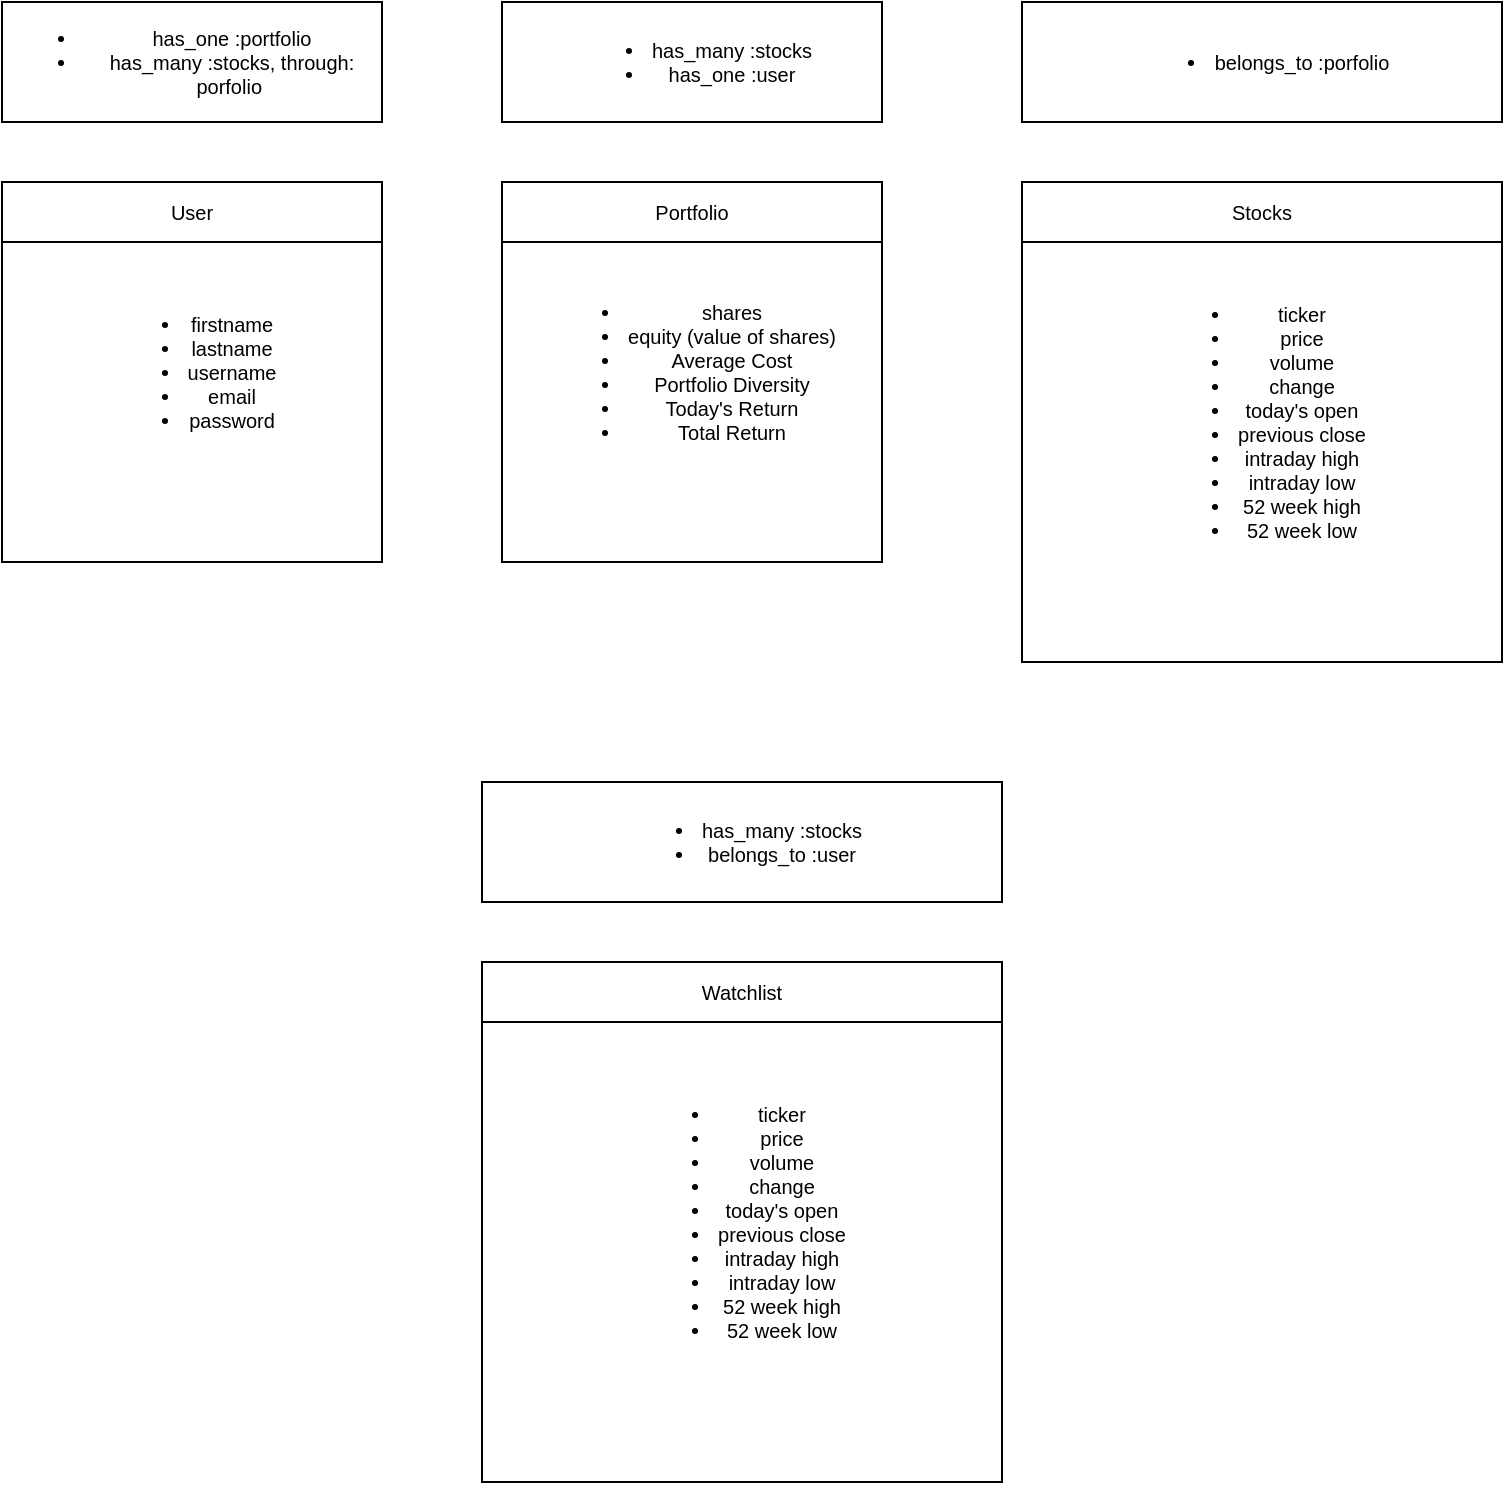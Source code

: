 <mxfile>
    <diagram id="f2cukyYO-JzvIAt_M2yg" name="Page-1">
        <mxGraphModel dx="597" dy="1214" grid="1" gridSize="10" guides="1" tooltips="1" connect="1" arrows="1" fold="1" page="1" pageScale="1" pageWidth="850" pageHeight="1100" math="0" shadow="0">
            <root>
                <mxCell id="0"/>
                <mxCell id="1" parent="0"/>
                <mxCell id="4" value="&lt;ul&gt;&lt;li&gt;firstname&lt;/li&gt;&lt;li&gt;lastname&lt;/li&gt;&lt;li&gt;username&lt;/li&gt;&lt;li&gt;email&lt;/li&gt;&lt;li&gt;password&lt;/li&gt;&lt;/ul&gt;" style="whiteSpace=wrap;html=1;aspect=fixed;fontSize=10;" parent="1" vertex="1">
                    <mxGeometry x="10" y="160" width="190" height="190" as="geometry"/>
                </mxCell>
                <mxCell id="5" value="User" style="rounded=0;whiteSpace=wrap;html=1;fontSize=10;" parent="1" vertex="1">
                    <mxGeometry x="10" y="160" width="190" height="30" as="geometry"/>
                </mxCell>
                <mxCell id="6" value="&lt;ul&gt;&lt;li&gt;has_one :portfolio&lt;/li&gt;&lt;li&gt;has_many :stocks, through: porfolio&amp;nbsp;&lt;/li&gt;&lt;/ul&gt;" style="rounded=0;whiteSpace=wrap;html=1;fontSize=10;" parent="1" vertex="1">
                    <mxGeometry x="10" y="70" width="190" height="60" as="geometry"/>
                </mxCell>
                <mxCell id="7" value="&lt;div&gt;&lt;ul&gt;&lt;li&gt;shares&lt;/li&gt;&lt;li&gt;equity (value of shares)&lt;/li&gt;&lt;li&gt;Average Cost&lt;/li&gt;&lt;li&gt;Portfolio Diversity&lt;/li&gt;&lt;li&gt;Today's Return&lt;/li&gt;&lt;li&gt;Total Return&lt;/li&gt;&lt;/ul&gt;&lt;/div&gt;" style="whiteSpace=wrap;html=1;aspect=fixed;fontSize=10;" parent="1" vertex="1">
                    <mxGeometry x="260" y="160" width="190" height="190" as="geometry"/>
                </mxCell>
                <mxCell id="8" value="Portfolio" style="rounded=0;whiteSpace=wrap;html=1;fontSize=10;" parent="1" vertex="1">
                    <mxGeometry x="260" y="160" width="190" height="30" as="geometry"/>
                </mxCell>
                <mxCell id="10" value="&lt;ul&gt;&lt;li&gt;ticker&lt;/li&gt;&lt;li&gt;price&lt;/li&gt;&lt;li&gt;volume&lt;/li&gt;&lt;li&gt;change&lt;/li&gt;&lt;li&gt;today's open&lt;/li&gt;&lt;li&gt;previous close&lt;/li&gt;&lt;li&gt;intraday high&lt;/li&gt;&lt;li&gt;intraday low&lt;/li&gt;&lt;li&gt;52 week high&lt;/li&gt;&lt;li&gt;52 week low&lt;/li&gt;&lt;/ul&gt;" style="whiteSpace=wrap;html=1;aspect=fixed;fontSize=10;" parent="1" vertex="1">
                    <mxGeometry x="520" y="160" width="240" height="240" as="geometry"/>
                </mxCell>
                <mxCell id="11" value="Stocks" style="rounded=0;whiteSpace=wrap;html=1;fontSize=10;" parent="1" vertex="1">
                    <mxGeometry x="520" y="160" width="240" height="30" as="geometry"/>
                </mxCell>
                <mxCell id="12" value="&lt;ul&gt;&lt;li&gt;has_many :stocks&lt;/li&gt;&lt;li&gt;has_one :user&lt;/li&gt;&lt;/ul&gt;" style="rounded=0;whiteSpace=wrap;html=1;fontSize=10;" parent="1" vertex="1">
                    <mxGeometry x="260" y="70" width="190" height="60" as="geometry"/>
                </mxCell>
                <mxCell id="13" value="&lt;ul&gt;&lt;li&gt;belongs_to :porfolio&lt;/li&gt;&lt;/ul&gt;" style="rounded=0;whiteSpace=wrap;html=1;fontSize=10;" parent="1" vertex="1">
                    <mxGeometry x="520" y="70" width="240" height="60" as="geometry"/>
                </mxCell>
                <mxCell id="14" value="&lt;ul&gt;&lt;li&gt;ticker&lt;/li&gt;&lt;li&gt;price&lt;/li&gt;&lt;li&gt;volume&lt;/li&gt;&lt;li&gt;change&lt;/li&gt;&lt;li&gt;today's open&lt;/li&gt;&lt;li&gt;previous close&lt;/li&gt;&lt;li&gt;intraday high&lt;/li&gt;&lt;li&gt;intraday low&lt;/li&gt;&lt;li&gt;52 week high&lt;/li&gt;&lt;li&gt;52 week low&lt;/li&gt;&lt;/ul&gt;" style="whiteSpace=wrap;html=1;aspect=fixed;fontSize=10;" vertex="1" parent="1">
                    <mxGeometry x="250" y="550" width="260" height="260" as="geometry"/>
                </mxCell>
                <mxCell id="15" value="Watchlist" style="rounded=0;whiteSpace=wrap;html=1;fontSize=10;" vertex="1" parent="1">
                    <mxGeometry x="250" y="550" width="260" height="30" as="geometry"/>
                </mxCell>
                <mxCell id="16" value="&lt;ul&gt;&lt;li&gt;has_many :stocks&lt;/li&gt;&lt;li&gt;belongs_to :user&lt;/li&gt;&lt;/ul&gt;" style="rounded=0;whiteSpace=wrap;html=1;fontSize=10;" vertex="1" parent="1">
                    <mxGeometry x="250" y="460" width="260" height="60" as="geometry"/>
                </mxCell>
            </root>
        </mxGraphModel>
    </diagram>
</mxfile>